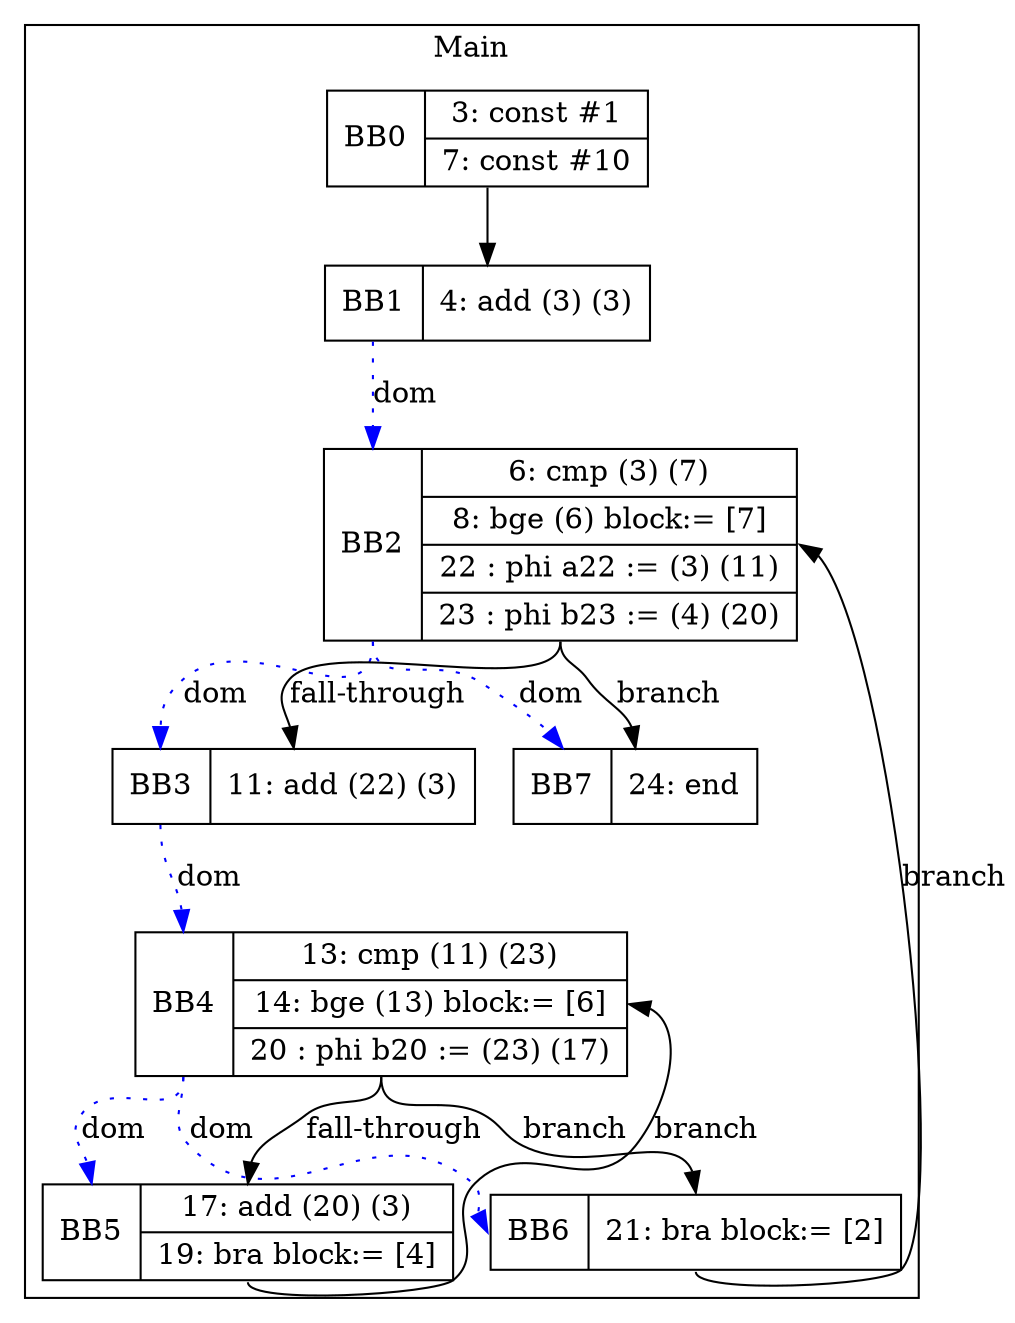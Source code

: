 digraph G {
node [shape=record];
subgraph cluster_main{
label = "Main";
BB0 [shape=record, label="<b>BB0|{3: const #1|7: const #10}"];
BB1 [shape=record, label="<b>BB1|{4: add (3) (3)}"];
BB2 [shape=record, label="<b>BB2|{6: cmp (3) (7)|8: bge (6) block:= [7]|22 : phi a22 := (3) (11)|23 : phi b23 := (4) (20)}"];
BB3 [shape=record, label="<b>BB3|{11: add (22) (3)}"];
BB4 [shape=record, label="<b>BB4|{13: cmp (11) (23)|14: bge (13) block:= [6]|20 : phi b20 := (23) (17)}"];
BB5 [shape=record, label="<b>BB5|{17: add (20) (3)|19: bra block:= [4]}"];
BB6 [shape=record, label="<b>BB6|{21: bra block:= [2]}"];
BB7 [shape=record, label="<b>BB7|{24: end}"];
}
BB0:s -> BB1:n ;
BB1:b -> BB2:b [color=blue, style=dotted, label="dom"];
BB3:b -> BB4:b [color=blue, style=dotted, label="dom"];
BB2:b -> BB7:b [color=blue, style=dotted, label="dom"];
BB4:b -> BB6:b [color=blue, style=dotted, label="dom"];
BB2:b -> BB3:b [color=blue, style=dotted, label="dom"];
BB4:b -> BB5:b [color=blue, style=dotted, label="dom"];
BB4:s -> BB6:n [label="branch"];
BB2:s -> BB7:n [label="branch"];
BB6:s -> BB2:e [label="branch"];
BB5:s -> BB4:e [label="branch"];
BB2:s -> BB3:n [label="fall-through"];
BB4:s -> BB5:n [label="fall-through"];
}
